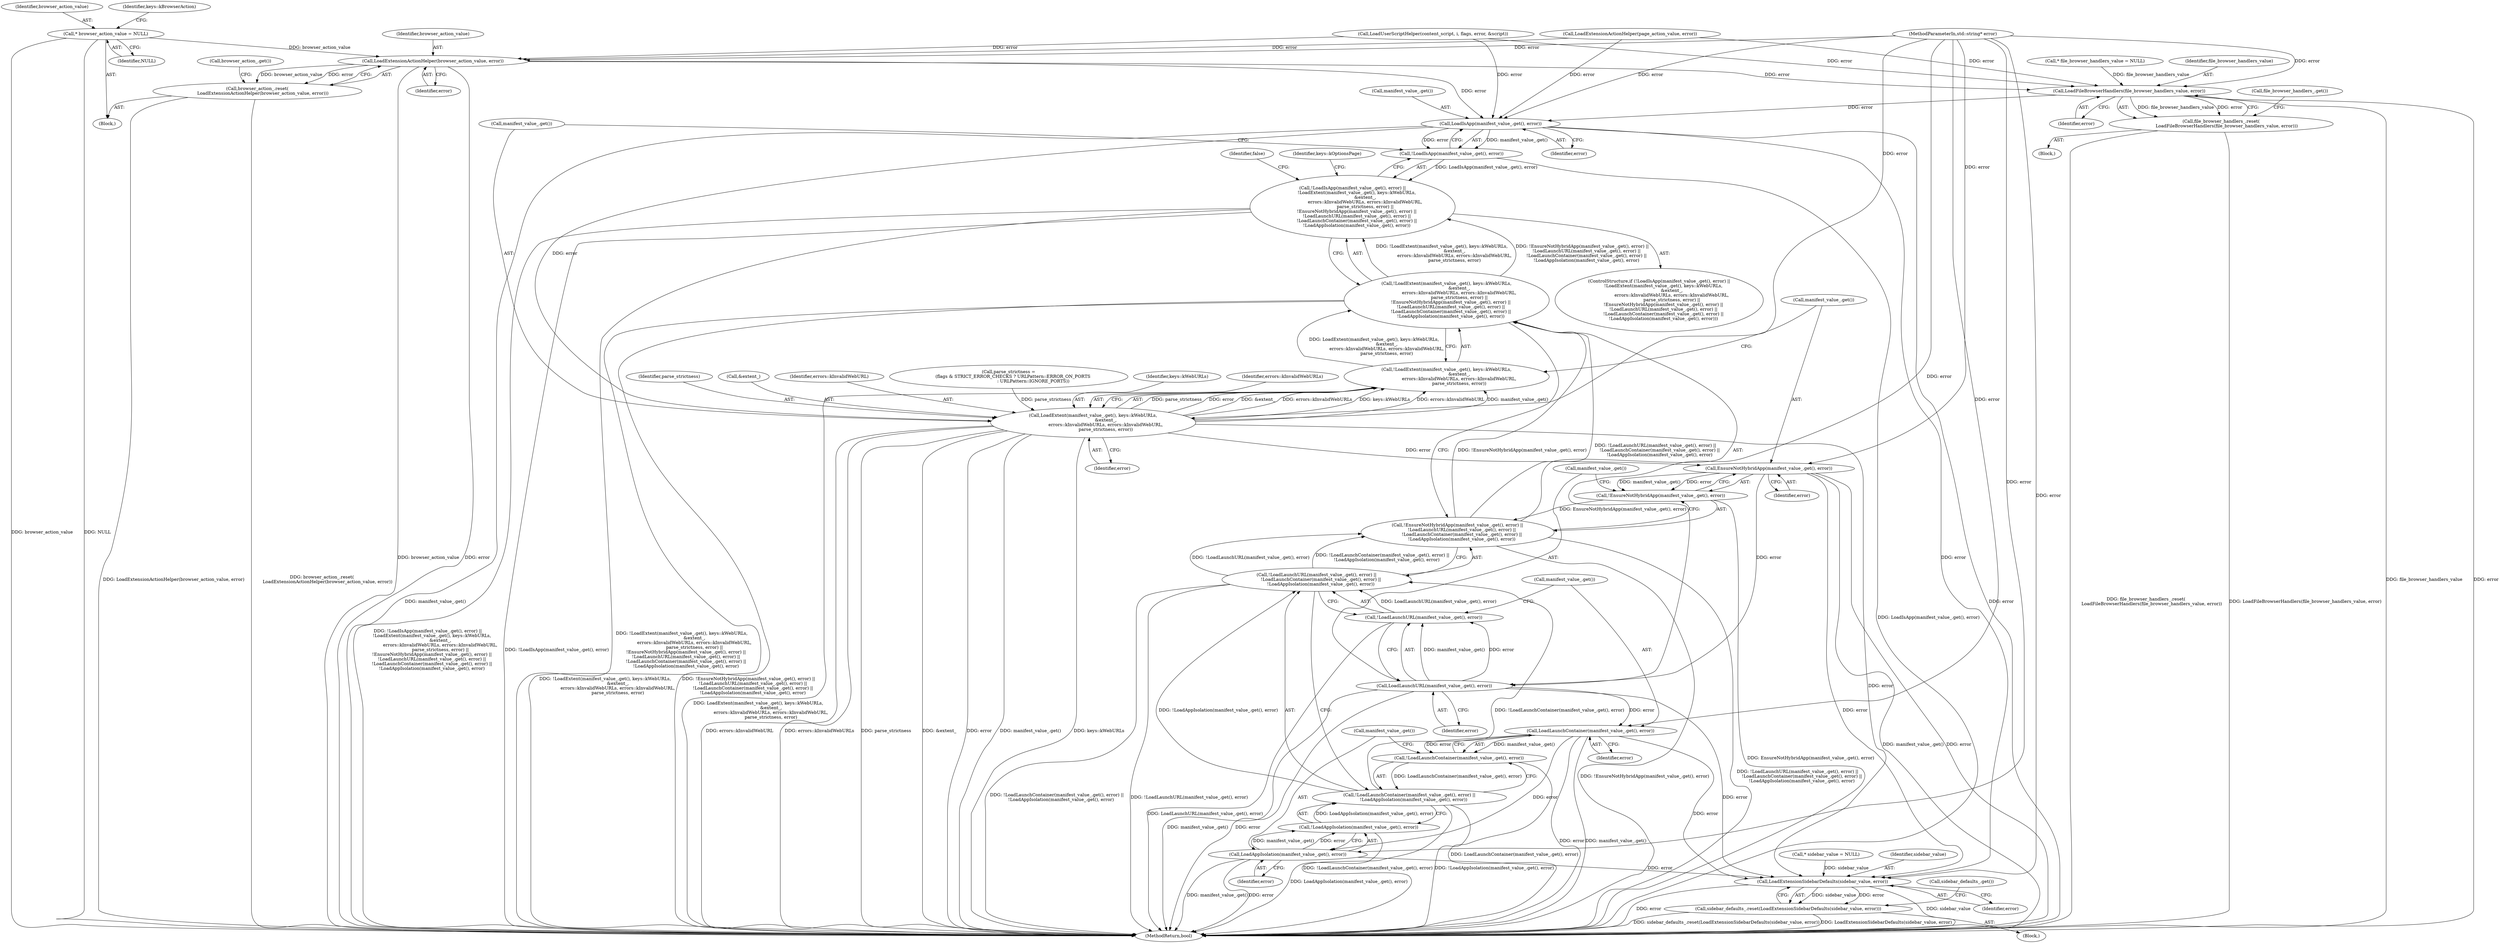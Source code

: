digraph "0_Chrome_c63f2b7fe4fe2977f858a8e36d5f48db17eff2e7_30@pointer" {
"1001191" [label="(Call,* browser_action_value = NULL)"];
"1001208" [label="(Call,LoadExtensionActionHelper(browser_action_value, error))"];
"1001207" [label="(Call,browser_action_.reset(\n        LoadExtensionActionHelper(browser_action_value, error)))"];
"1001238" [label="(Call,LoadFileBrowserHandlers(file_browser_handlers_value, error))"];
"1001237" [label="(Call,file_browser_handlers_.reset(\n        LoadFileBrowserHandlers(file_browser_handlers_value, error)))"];
"1001249" [label="(Call,LoadIsApp(manifest_value_.get(), error))"];
"1001248" [label="(Call,!LoadIsApp(manifest_value_.get(), error))"];
"1001247" [label="(Call,!LoadIsApp(manifest_value_.get(), error) ||\n      !LoadExtent(manifest_value_.get(), keys::kWebURLs,\n                  &extent_,\n                  errors::kInvalidWebURLs, errors::kInvalidWebURL,\n                  parse_strictness, error) ||\n      !EnsureNotHybridApp(manifest_value_.get(), error) ||\n      !LoadLaunchURL(manifest_value_.get(), error) ||\n      !LoadLaunchContainer(manifest_value_.get(), error) ||\n      !LoadAppIsolation(manifest_value_.get(), error))"];
"1001254" [label="(Call,LoadExtent(manifest_value_.get(), keys::kWebURLs,\n                  &extent_,\n                  errors::kInvalidWebURLs, errors::kInvalidWebURL,\n                  parse_strictness, error))"];
"1001253" [label="(Call,!LoadExtent(manifest_value_.get(), keys::kWebURLs,\n                  &extent_,\n                  errors::kInvalidWebURLs, errors::kInvalidWebURL,\n                  parse_strictness, error))"];
"1001252" [label="(Call,!LoadExtent(manifest_value_.get(), keys::kWebURLs,\n                  &extent_,\n                  errors::kInvalidWebURLs, errors::kInvalidWebURL,\n                  parse_strictness, error) ||\n      !EnsureNotHybridApp(manifest_value_.get(), error) ||\n      !LoadLaunchURL(manifest_value_.get(), error) ||\n      !LoadLaunchContainer(manifest_value_.get(), error) ||\n      !LoadAppIsolation(manifest_value_.get(), error))"];
"1001265" [label="(Call,EnsureNotHybridApp(manifest_value_.get(), error))"];
"1001264" [label="(Call,!EnsureNotHybridApp(manifest_value_.get(), error))"];
"1001263" [label="(Call,!EnsureNotHybridApp(manifest_value_.get(), error) ||\n      !LoadLaunchURL(manifest_value_.get(), error) ||\n      !LoadLaunchContainer(manifest_value_.get(), error) ||\n      !LoadAppIsolation(manifest_value_.get(), error))"];
"1001270" [label="(Call,LoadLaunchURL(manifest_value_.get(), error))"];
"1001269" [label="(Call,!LoadLaunchURL(manifest_value_.get(), error))"];
"1001268" [label="(Call,!LoadLaunchURL(manifest_value_.get(), error) ||\n      !LoadLaunchContainer(manifest_value_.get(), error) ||\n      !LoadAppIsolation(manifest_value_.get(), error))"];
"1001275" [label="(Call,LoadLaunchContainer(manifest_value_.get(), error))"];
"1001274" [label="(Call,!LoadLaunchContainer(manifest_value_.get(), error))"];
"1001273" [label="(Call,!LoadLaunchContainer(manifest_value_.get(), error) ||\n      !LoadAppIsolation(manifest_value_.get(), error))"];
"1001279" [label="(Call,LoadAppIsolation(manifest_value_.get(), error))"];
"1001278" [label="(Call,!LoadAppIsolation(manifest_value_.get(), error))"];
"1002141" [label="(Call,LoadExtensionSidebarDefaults(sidebar_value, error))"];
"1002140" [label="(Call,sidebar_defaults_.reset(LoadExtensionSidebarDefaults(sidebar_value, error)))"];
"1001221" [label="(Call,* file_browser_handlers_value = NULL)"];
"1001192" [label="(Identifier,browser_action_value)"];
"1001243" [label="(Call,file_browser_handlers_.get())"];
"1001273" [label="(Call,!LoadLaunchContainer(manifest_value_.get(), error) ||\n      !LoadAppIsolation(manifest_value_.get(), error))"];
"1001213" [label="(Call,browser_action_.get())"];
"1001191" [label="(Call,* browser_action_value = NULL)"];
"1001250" [label="(Call,manifest_value_.get())"];
"1001239" [label="(Identifier,file_browser_handlers_value)"];
"1001261" [label="(Identifier,parse_strictness)"];
"1001207" [label="(Call,browser_action_.reset(\n        LoadExtensionActionHelper(browser_action_value, error)))"];
"1001251" [label="(Identifier,error)"];
"1001246" [label="(ControlStructure,if (!LoadIsApp(manifest_value_.get(), error) ||\n      !LoadExtent(manifest_value_.get(), keys::kWebURLs,\n                  &extent_,\n                  errors::kInvalidWebURLs, errors::kInvalidWebURL,\n                  parse_strictness, error) ||\n      !EnsureNotHybridApp(manifest_value_.get(), error) ||\n      !LoadLaunchURL(manifest_value_.get(), error) ||\n      !LoadLaunchContainer(manifest_value_.get(), error) ||\n      !LoadAppIsolation(manifest_value_.get(), error)))"];
"1001252" [label="(Call,!LoadExtent(manifest_value_.get(), keys::kWebURLs,\n                  &extent_,\n                  errors::kInvalidWebURLs, errors::kInvalidWebURL,\n                  parse_strictness, error) ||\n      !EnsureNotHybridApp(manifest_value_.get(), error) ||\n      !LoadLaunchURL(manifest_value_.get(), error) ||\n      !LoadLaunchContainer(manifest_value_.get(), error) ||\n      !LoadAppIsolation(manifest_value_.get(), error))"];
"1001257" [label="(Call,&extent_)"];
"1002143" [label="(Identifier,error)"];
"1001255" [label="(Call,manifest_value_.get())"];
"1001197" [label="(Identifier,keys::kBrowserAction)"];
"1001247" [label="(Call,!LoadIsApp(manifest_value_.get(), error) ||\n      !LoadExtent(manifest_value_.get(), keys::kWebURLs,\n                  &extent_,\n                  errors::kInvalidWebURLs, errors::kInvalidWebURL,\n                  parse_strictness, error) ||\n      !EnsureNotHybridApp(manifest_value_.get(), error) ||\n      !LoadLaunchURL(manifest_value_.get(), error) ||\n      !LoadLaunchContainer(manifest_value_.get(), error) ||\n      !LoadAppIsolation(manifest_value_.get(), error))"];
"1001209" [label="(Identifier,browser_action_value)"];
"1001263" [label="(Call,!EnsureNotHybridApp(manifest_value_.get(), error) ||\n      !LoadLaunchURL(manifest_value_.get(), error) ||\n      !LoadLaunchContainer(manifest_value_.get(), error) ||\n      !LoadAppIsolation(manifest_value_.get(), error))"];
"1001267" [label="(Identifier,error)"];
"1001279" [label="(Call,LoadAppIsolation(manifest_value_.get(), error))"];
"1002146" [label="(Call,sidebar_defaults_.get())"];
"1001274" [label="(Call,!LoadLaunchContainer(manifest_value_.get(), error))"];
"1000110" [label="(MethodParameterIn,std::string* error)"];
"1001254" [label="(Call,LoadExtent(manifest_value_.get(), keys::kWebURLs,\n                  &extent_,\n                  errors::kInvalidWebURLs, errors::kInvalidWebURL,\n                  parse_strictness, error))"];
"1001260" [label="(Identifier,errors::kInvalidWebURL)"];
"1001272" [label="(Identifier,error)"];
"1001237" [label="(Call,file_browser_handlers_.reset(\n        LoadFileBrowserHandlers(file_browser_handlers_value, error)))"];
"1001266" [label="(Call,manifest_value_.get())"];
"1001178" [label="(Call,LoadExtensionActionHelper(page_action_value, error))"];
"1001281" [label="(Identifier,error)"];
"1000113" [label="(Call,parse_strictness =\n      (flags & STRICT_ERROR_CHECKS ? URLPattern::ERROR_ON_PORTS\n                                   : URLPattern::IGNORE_PORTS))"];
"1002113" [label="(Call,* sidebar_value = NULL)"];
"1001271" [label="(Call,manifest_value_.get())"];
"1001264" [label="(Call,!EnsureNotHybridApp(manifest_value_.get(), error))"];
"1002140" [label="(Call,sidebar_defaults_.reset(LoadExtensionSidebarDefaults(sidebar_value, error)))"];
"1001256" [label="(Identifier,keys::kWebURLs)"];
"1002141" [label="(Call,LoadExtensionSidebarDefaults(sidebar_value, error))"];
"1001269" [label="(Call,!LoadLaunchURL(manifest_value_.get(), error))"];
"1001262" [label="(Identifier,error)"];
"1002142" [label="(Identifier,sidebar_value)"];
"1001075" [label="(Call,LoadUserScriptHelper(content_script, i, flags, error, &script))"];
"1001219" [label="(Block,)"];
"1001280" [label="(Call,manifest_value_.get())"];
"1002360" [label="(MethodReturn,bool)"];
"1001275" [label="(Call,LoadLaunchContainer(manifest_value_.get(), error))"];
"1001189" [label="(Block,)"];
"1002111" [label="(Block,)"];
"1001249" [label="(Call,LoadIsApp(manifest_value_.get(), error))"];
"1001208" [label="(Call,LoadExtensionActionHelper(browser_action_value, error))"];
"1001276" [label="(Call,manifest_value_.get())"];
"1001253" [label="(Call,!LoadExtent(manifest_value_.get(), keys::kWebURLs,\n                  &extent_,\n                  errors::kInvalidWebURLs, errors::kInvalidWebURL,\n                  parse_strictness, error))"];
"1001277" [label="(Identifier,error)"];
"1001259" [label="(Identifier,errors::kInvalidWebURLs)"];
"1001278" [label="(Call,!LoadAppIsolation(manifest_value_.get(), error))"];
"1001240" [label="(Identifier,error)"];
"1001193" [label="(Identifier,NULL)"];
"1001284" [label="(Identifier,false)"];
"1001287" [label="(Identifier,keys::kOptionsPage)"];
"1001265" [label="(Call,EnsureNotHybridApp(manifest_value_.get(), error))"];
"1001268" [label="(Call,!LoadLaunchURL(manifest_value_.get(), error) ||\n      !LoadLaunchContainer(manifest_value_.get(), error) ||\n      !LoadAppIsolation(manifest_value_.get(), error))"];
"1001270" [label="(Call,LoadLaunchURL(manifest_value_.get(), error))"];
"1001248" [label="(Call,!LoadIsApp(manifest_value_.get(), error))"];
"1001210" [label="(Identifier,error)"];
"1001238" [label="(Call,LoadFileBrowserHandlers(file_browser_handlers_value, error))"];
"1001191" -> "1001189"  [label="AST: "];
"1001191" -> "1001193"  [label="CFG: "];
"1001192" -> "1001191"  [label="AST: "];
"1001193" -> "1001191"  [label="AST: "];
"1001197" -> "1001191"  [label="CFG: "];
"1001191" -> "1002360"  [label="DDG: browser_action_value"];
"1001191" -> "1002360"  [label="DDG: NULL"];
"1001191" -> "1001208"  [label="DDG: browser_action_value"];
"1001208" -> "1001207"  [label="AST: "];
"1001208" -> "1001210"  [label="CFG: "];
"1001209" -> "1001208"  [label="AST: "];
"1001210" -> "1001208"  [label="AST: "];
"1001207" -> "1001208"  [label="CFG: "];
"1001208" -> "1002360"  [label="DDG: browser_action_value"];
"1001208" -> "1002360"  [label="DDG: error"];
"1001208" -> "1001207"  [label="DDG: browser_action_value"];
"1001208" -> "1001207"  [label="DDG: error"];
"1001178" -> "1001208"  [label="DDG: error"];
"1001075" -> "1001208"  [label="DDG: error"];
"1000110" -> "1001208"  [label="DDG: error"];
"1001208" -> "1001238"  [label="DDG: error"];
"1001208" -> "1001249"  [label="DDG: error"];
"1001207" -> "1001189"  [label="AST: "];
"1001213" -> "1001207"  [label="CFG: "];
"1001207" -> "1002360"  [label="DDG: LoadExtensionActionHelper(browser_action_value, error)"];
"1001207" -> "1002360"  [label="DDG: browser_action_.reset(\n        LoadExtensionActionHelper(browser_action_value, error))"];
"1001238" -> "1001237"  [label="AST: "];
"1001238" -> "1001240"  [label="CFG: "];
"1001239" -> "1001238"  [label="AST: "];
"1001240" -> "1001238"  [label="AST: "];
"1001237" -> "1001238"  [label="CFG: "];
"1001238" -> "1002360"  [label="DDG: file_browser_handlers_value"];
"1001238" -> "1002360"  [label="DDG: error"];
"1001238" -> "1001237"  [label="DDG: file_browser_handlers_value"];
"1001238" -> "1001237"  [label="DDG: error"];
"1001221" -> "1001238"  [label="DDG: file_browser_handlers_value"];
"1001178" -> "1001238"  [label="DDG: error"];
"1001075" -> "1001238"  [label="DDG: error"];
"1000110" -> "1001238"  [label="DDG: error"];
"1001238" -> "1001249"  [label="DDG: error"];
"1001237" -> "1001219"  [label="AST: "];
"1001243" -> "1001237"  [label="CFG: "];
"1001237" -> "1002360"  [label="DDG: LoadFileBrowserHandlers(file_browser_handlers_value, error)"];
"1001237" -> "1002360"  [label="DDG: file_browser_handlers_.reset(\n        LoadFileBrowserHandlers(file_browser_handlers_value, error))"];
"1001249" -> "1001248"  [label="AST: "];
"1001249" -> "1001251"  [label="CFG: "];
"1001250" -> "1001249"  [label="AST: "];
"1001251" -> "1001249"  [label="AST: "];
"1001248" -> "1001249"  [label="CFG: "];
"1001249" -> "1002360"  [label="DDG: error"];
"1001249" -> "1002360"  [label="DDG: manifest_value_.get()"];
"1001249" -> "1001248"  [label="DDG: manifest_value_.get()"];
"1001249" -> "1001248"  [label="DDG: error"];
"1001178" -> "1001249"  [label="DDG: error"];
"1001075" -> "1001249"  [label="DDG: error"];
"1000110" -> "1001249"  [label="DDG: error"];
"1001249" -> "1001254"  [label="DDG: error"];
"1001249" -> "1002141"  [label="DDG: error"];
"1001248" -> "1001247"  [label="AST: "];
"1001255" -> "1001248"  [label="CFG: "];
"1001247" -> "1001248"  [label="CFG: "];
"1001248" -> "1002360"  [label="DDG: LoadIsApp(manifest_value_.get(), error)"];
"1001248" -> "1001247"  [label="DDG: LoadIsApp(manifest_value_.get(), error)"];
"1001247" -> "1001246"  [label="AST: "];
"1001247" -> "1001252"  [label="CFG: "];
"1001252" -> "1001247"  [label="AST: "];
"1001284" -> "1001247"  [label="CFG: "];
"1001287" -> "1001247"  [label="CFG: "];
"1001247" -> "1002360"  [label="DDG: !LoadIsApp(manifest_value_.get(), error) ||\n      !LoadExtent(manifest_value_.get(), keys::kWebURLs,\n                  &extent_,\n                  errors::kInvalidWebURLs, errors::kInvalidWebURL,\n                  parse_strictness, error) ||\n      !EnsureNotHybridApp(manifest_value_.get(), error) ||\n      !LoadLaunchURL(manifest_value_.get(), error) ||\n      !LoadLaunchContainer(manifest_value_.get(), error) ||\n      !LoadAppIsolation(manifest_value_.get(), error)"];
"1001247" -> "1002360"  [label="DDG: !LoadIsApp(manifest_value_.get(), error)"];
"1001247" -> "1002360"  [label="DDG: !LoadExtent(manifest_value_.get(), keys::kWebURLs,\n                  &extent_,\n                  errors::kInvalidWebURLs, errors::kInvalidWebURL,\n                  parse_strictness, error) ||\n      !EnsureNotHybridApp(manifest_value_.get(), error) ||\n      !LoadLaunchURL(manifest_value_.get(), error) ||\n      !LoadLaunchContainer(manifest_value_.get(), error) ||\n      !LoadAppIsolation(manifest_value_.get(), error)"];
"1001252" -> "1001247"  [label="DDG: !LoadExtent(manifest_value_.get(), keys::kWebURLs,\n                  &extent_,\n                  errors::kInvalidWebURLs, errors::kInvalidWebURL,\n                  parse_strictness, error)"];
"1001252" -> "1001247"  [label="DDG: !EnsureNotHybridApp(manifest_value_.get(), error) ||\n      !LoadLaunchURL(manifest_value_.get(), error) ||\n      !LoadLaunchContainer(manifest_value_.get(), error) ||\n      !LoadAppIsolation(manifest_value_.get(), error)"];
"1001254" -> "1001253"  [label="AST: "];
"1001254" -> "1001262"  [label="CFG: "];
"1001255" -> "1001254"  [label="AST: "];
"1001256" -> "1001254"  [label="AST: "];
"1001257" -> "1001254"  [label="AST: "];
"1001259" -> "1001254"  [label="AST: "];
"1001260" -> "1001254"  [label="AST: "];
"1001261" -> "1001254"  [label="AST: "];
"1001262" -> "1001254"  [label="AST: "];
"1001253" -> "1001254"  [label="CFG: "];
"1001254" -> "1002360"  [label="DDG: &extent_"];
"1001254" -> "1002360"  [label="DDG: error"];
"1001254" -> "1002360"  [label="DDG: manifest_value_.get()"];
"1001254" -> "1002360"  [label="DDG: keys::kWebURLs"];
"1001254" -> "1002360"  [label="DDG: errors::kInvalidWebURL"];
"1001254" -> "1002360"  [label="DDG: errors::kInvalidWebURLs"];
"1001254" -> "1002360"  [label="DDG: parse_strictness"];
"1001254" -> "1001253"  [label="DDG: parse_strictness"];
"1001254" -> "1001253"  [label="DDG: error"];
"1001254" -> "1001253"  [label="DDG: &extent_"];
"1001254" -> "1001253"  [label="DDG: errors::kInvalidWebURLs"];
"1001254" -> "1001253"  [label="DDG: keys::kWebURLs"];
"1001254" -> "1001253"  [label="DDG: errors::kInvalidWebURL"];
"1001254" -> "1001253"  [label="DDG: manifest_value_.get()"];
"1000113" -> "1001254"  [label="DDG: parse_strictness"];
"1000110" -> "1001254"  [label="DDG: error"];
"1001254" -> "1001265"  [label="DDG: error"];
"1001254" -> "1002141"  [label="DDG: error"];
"1001253" -> "1001252"  [label="AST: "];
"1001266" -> "1001253"  [label="CFG: "];
"1001252" -> "1001253"  [label="CFG: "];
"1001253" -> "1002360"  [label="DDG: LoadExtent(manifest_value_.get(), keys::kWebURLs,\n                  &extent_,\n                  errors::kInvalidWebURLs, errors::kInvalidWebURL,\n                  parse_strictness, error)"];
"1001253" -> "1001252"  [label="DDG: LoadExtent(manifest_value_.get(), keys::kWebURLs,\n                  &extent_,\n                  errors::kInvalidWebURLs, errors::kInvalidWebURL,\n                  parse_strictness, error)"];
"1001252" -> "1001263"  [label="CFG: "];
"1001263" -> "1001252"  [label="AST: "];
"1001252" -> "1002360"  [label="DDG: !LoadExtent(manifest_value_.get(), keys::kWebURLs,\n                  &extent_,\n                  errors::kInvalidWebURLs, errors::kInvalidWebURL,\n                  parse_strictness, error)"];
"1001252" -> "1002360"  [label="DDG: !EnsureNotHybridApp(manifest_value_.get(), error) ||\n      !LoadLaunchURL(manifest_value_.get(), error) ||\n      !LoadLaunchContainer(manifest_value_.get(), error) ||\n      !LoadAppIsolation(manifest_value_.get(), error)"];
"1001263" -> "1001252"  [label="DDG: !EnsureNotHybridApp(manifest_value_.get(), error)"];
"1001263" -> "1001252"  [label="DDG: !LoadLaunchURL(manifest_value_.get(), error) ||\n      !LoadLaunchContainer(manifest_value_.get(), error) ||\n      !LoadAppIsolation(manifest_value_.get(), error)"];
"1001265" -> "1001264"  [label="AST: "];
"1001265" -> "1001267"  [label="CFG: "];
"1001266" -> "1001265"  [label="AST: "];
"1001267" -> "1001265"  [label="AST: "];
"1001264" -> "1001265"  [label="CFG: "];
"1001265" -> "1002360"  [label="DDG: manifest_value_.get()"];
"1001265" -> "1002360"  [label="DDG: error"];
"1001265" -> "1001264"  [label="DDG: manifest_value_.get()"];
"1001265" -> "1001264"  [label="DDG: error"];
"1000110" -> "1001265"  [label="DDG: error"];
"1001265" -> "1001270"  [label="DDG: error"];
"1001265" -> "1002141"  [label="DDG: error"];
"1001264" -> "1001263"  [label="AST: "];
"1001271" -> "1001264"  [label="CFG: "];
"1001263" -> "1001264"  [label="CFG: "];
"1001264" -> "1002360"  [label="DDG: EnsureNotHybridApp(manifest_value_.get(), error)"];
"1001264" -> "1001263"  [label="DDG: EnsureNotHybridApp(manifest_value_.get(), error)"];
"1001263" -> "1001268"  [label="CFG: "];
"1001268" -> "1001263"  [label="AST: "];
"1001263" -> "1002360"  [label="DDG: !LoadLaunchURL(manifest_value_.get(), error) ||\n      !LoadLaunchContainer(manifest_value_.get(), error) ||\n      !LoadAppIsolation(manifest_value_.get(), error)"];
"1001263" -> "1002360"  [label="DDG: !EnsureNotHybridApp(manifest_value_.get(), error)"];
"1001268" -> "1001263"  [label="DDG: !LoadLaunchURL(manifest_value_.get(), error)"];
"1001268" -> "1001263"  [label="DDG: !LoadLaunchContainer(manifest_value_.get(), error) ||\n      !LoadAppIsolation(manifest_value_.get(), error)"];
"1001270" -> "1001269"  [label="AST: "];
"1001270" -> "1001272"  [label="CFG: "];
"1001271" -> "1001270"  [label="AST: "];
"1001272" -> "1001270"  [label="AST: "];
"1001269" -> "1001270"  [label="CFG: "];
"1001270" -> "1002360"  [label="DDG: manifest_value_.get()"];
"1001270" -> "1002360"  [label="DDG: error"];
"1001270" -> "1001269"  [label="DDG: manifest_value_.get()"];
"1001270" -> "1001269"  [label="DDG: error"];
"1000110" -> "1001270"  [label="DDG: error"];
"1001270" -> "1001275"  [label="DDG: error"];
"1001270" -> "1002141"  [label="DDG: error"];
"1001269" -> "1001268"  [label="AST: "];
"1001276" -> "1001269"  [label="CFG: "];
"1001268" -> "1001269"  [label="CFG: "];
"1001269" -> "1002360"  [label="DDG: LoadLaunchURL(manifest_value_.get(), error)"];
"1001269" -> "1001268"  [label="DDG: LoadLaunchURL(manifest_value_.get(), error)"];
"1001268" -> "1001273"  [label="CFG: "];
"1001273" -> "1001268"  [label="AST: "];
"1001268" -> "1002360"  [label="DDG: !LoadLaunchContainer(manifest_value_.get(), error) ||\n      !LoadAppIsolation(manifest_value_.get(), error)"];
"1001268" -> "1002360"  [label="DDG: !LoadLaunchURL(manifest_value_.get(), error)"];
"1001273" -> "1001268"  [label="DDG: !LoadLaunchContainer(manifest_value_.get(), error)"];
"1001273" -> "1001268"  [label="DDG: !LoadAppIsolation(manifest_value_.get(), error)"];
"1001275" -> "1001274"  [label="AST: "];
"1001275" -> "1001277"  [label="CFG: "];
"1001276" -> "1001275"  [label="AST: "];
"1001277" -> "1001275"  [label="AST: "];
"1001274" -> "1001275"  [label="CFG: "];
"1001275" -> "1002360"  [label="DDG: error"];
"1001275" -> "1002360"  [label="DDG: manifest_value_.get()"];
"1001275" -> "1001274"  [label="DDG: manifest_value_.get()"];
"1001275" -> "1001274"  [label="DDG: error"];
"1000110" -> "1001275"  [label="DDG: error"];
"1001275" -> "1001279"  [label="DDG: error"];
"1001275" -> "1002141"  [label="DDG: error"];
"1001274" -> "1001273"  [label="AST: "];
"1001280" -> "1001274"  [label="CFG: "];
"1001273" -> "1001274"  [label="CFG: "];
"1001274" -> "1002360"  [label="DDG: LoadLaunchContainer(manifest_value_.get(), error)"];
"1001274" -> "1001273"  [label="DDG: LoadLaunchContainer(manifest_value_.get(), error)"];
"1001273" -> "1001278"  [label="CFG: "];
"1001278" -> "1001273"  [label="AST: "];
"1001273" -> "1002360"  [label="DDG: !LoadAppIsolation(manifest_value_.get(), error)"];
"1001273" -> "1002360"  [label="DDG: !LoadLaunchContainer(manifest_value_.get(), error)"];
"1001278" -> "1001273"  [label="DDG: LoadAppIsolation(manifest_value_.get(), error)"];
"1001279" -> "1001278"  [label="AST: "];
"1001279" -> "1001281"  [label="CFG: "];
"1001280" -> "1001279"  [label="AST: "];
"1001281" -> "1001279"  [label="AST: "];
"1001278" -> "1001279"  [label="CFG: "];
"1001279" -> "1002360"  [label="DDG: manifest_value_.get()"];
"1001279" -> "1002360"  [label="DDG: error"];
"1001279" -> "1001278"  [label="DDG: manifest_value_.get()"];
"1001279" -> "1001278"  [label="DDG: error"];
"1000110" -> "1001279"  [label="DDG: error"];
"1001279" -> "1002141"  [label="DDG: error"];
"1001278" -> "1002360"  [label="DDG: LoadAppIsolation(manifest_value_.get(), error)"];
"1002141" -> "1002140"  [label="AST: "];
"1002141" -> "1002143"  [label="CFG: "];
"1002142" -> "1002141"  [label="AST: "];
"1002143" -> "1002141"  [label="AST: "];
"1002140" -> "1002141"  [label="CFG: "];
"1002141" -> "1002360"  [label="DDG: sidebar_value"];
"1002141" -> "1002360"  [label="DDG: error"];
"1002141" -> "1002140"  [label="DDG: sidebar_value"];
"1002141" -> "1002140"  [label="DDG: error"];
"1002113" -> "1002141"  [label="DDG: sidebar_value"];
"1000110" -> "1002141"  [label="DDG: error"];
"1002140" -> "1002111"  [label="AST: "];
"1002146" -> "1002140"  [label="CFG: "];
"1002140" -> "1002360"  [label="DDG: sidebar_defaults_.reset(LoadExtensionSidebarDefaults(sidebar_value, error))"];
"1002140" -> "1002360"  [label="DDG: LoadExtensionSidebarDefaults(sidebar_value, error)"];
}
